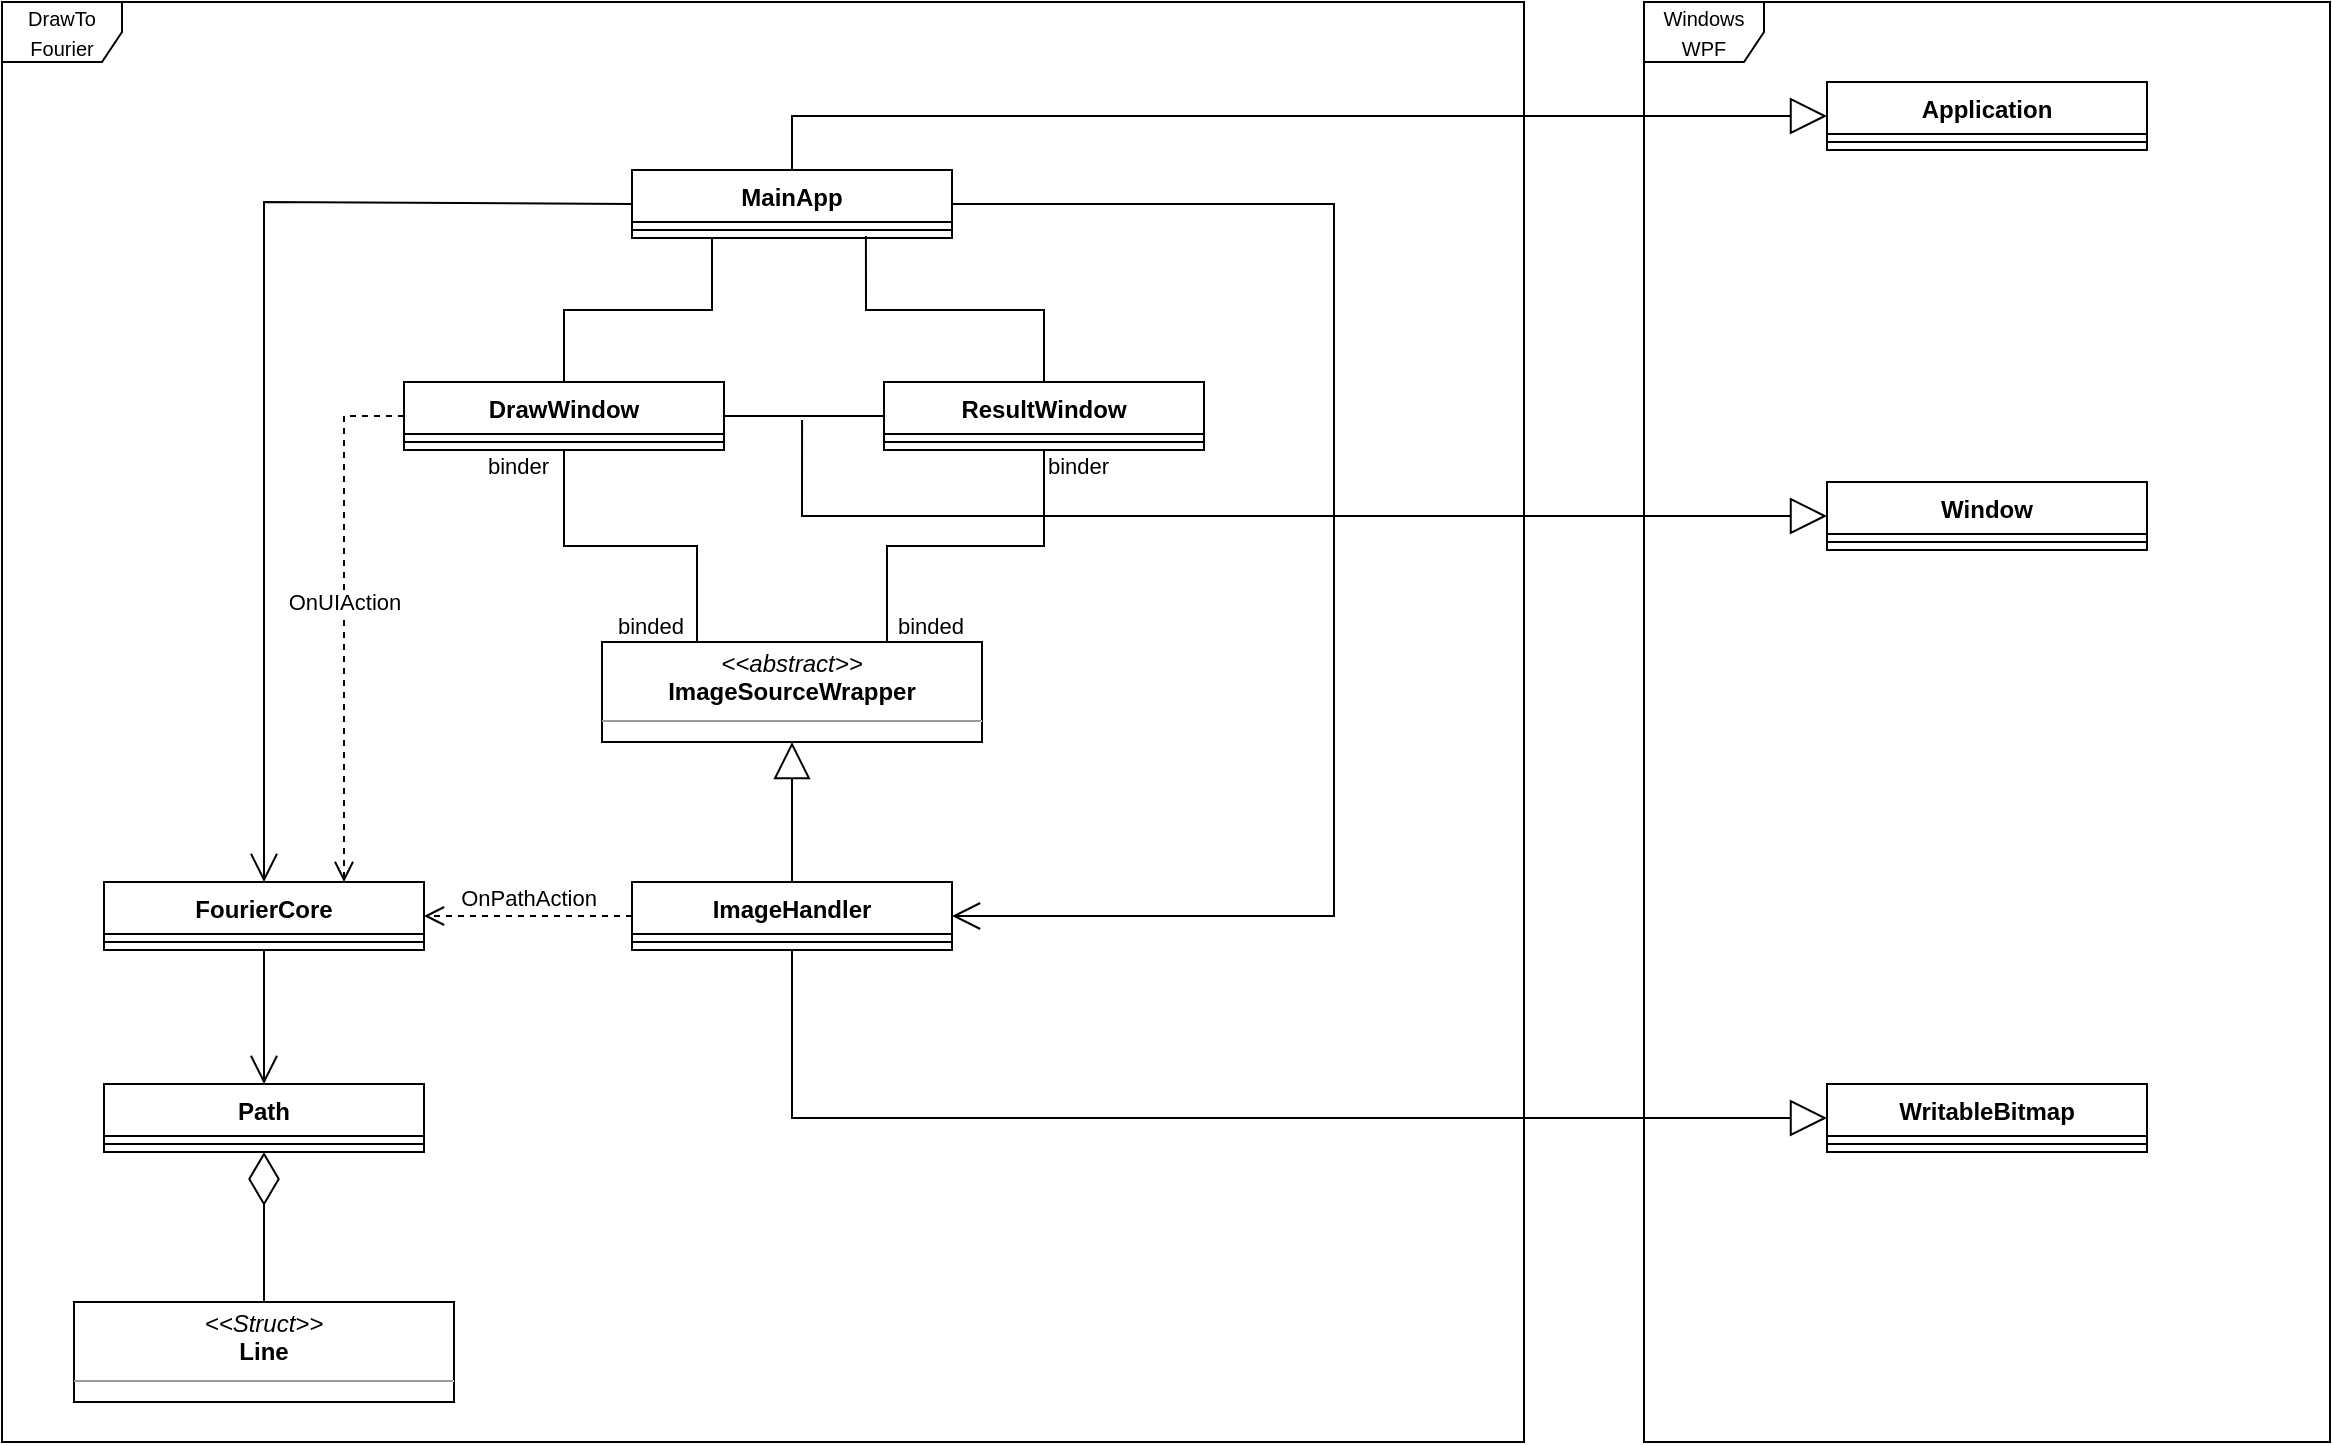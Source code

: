 <mxfile version="16.5.6" type="device"><diagram id="b7dhlGSsSoyOPF42Mapq" name="Page-1"><mxGraphModel dx="1662" dy="762" grid="1" gridSize="10" guides="1" tooltips="1" connect="1" arrows="1" fold="1" page="1" pageScale="1" pageWidth="827" pageHeight="1169" math="0" shadow="0"><root><mxCell id="0"/><mxCell id="1" parent="0"/><mxCell id="WzX_6GQkjEu6LvZIt2I3-20" value="&lt;font style=&quot;font-size: 10px&quot;&gt;Windows WPF&lt;/font&gt;" style="shape=umlFrame;whiteSpace=wrap;html=1;movable=0;resizable=0;rotatable=0;deletable=0;editable=0;connectable=0;" parent="1" vertex="1"><mxGeometry x="830" y="10" width="343" height="720" as="geometry"/></mxCell><mxCell id="WzX_6GQkjEu6LvZIt2I3-19" value="&lt;font style=&quot;font-size: 10px&quot;&gt;DrawTo&lt;br&gt;Fourier&lt;/font&gt;" style="shape=umlFrame;whiteSpace=wrap;html=1;movable=0;resizable=0;rotatable=0;deletable=0;editable=0;connectable=0;" parent="1" vertex="1"><mxGeometry x="9" y="10" width="761" height="720" as="geometry"/></mxCell><mxCell id="AIlLnagHimE1_a8z3MaR-2" value="MainApp" style="swimlane;fontStyle=1;align=center;verticalAlign=top;childLayout=stackLayout;horizontal=1;startSize=26;horizontalStack=0;resizeParent=1;resizeParentMax=0;resizeLast=0;collapsible=1;marginBottom=0;" parent="1" vertex="1"><mxGeometry x="324" y="94" width="160" height="34" as="geometry"/></mxCell><mxCell id="AIlLnagHimE1_a8z3MaR-4" value="" style="line;strokeWidth=1;fillColor=none;align=left;verticalAlign=middle;spacingTop=-1;spacingLeft=3;spacingRight=3;rotatable=0;labelPosition=right;points=[];portConstraint=eastwest;" parent="AIlLnagHimE1_a8z3MaR-2" vertex="1"><mxGeometry y="26" width="160" height="8" as="geometry"/></mxCell><mxCell id="AIlLnagHimE1_a8z3MaR-6" value="DrawWindow" style="swimlane;fontStyle=1;align=center;verticalAlign=top;childLayout=stackLayout;horizontal=1;startSize=26;horizontalStack=0;resizeParent=1;resizeParentMax=0;resizeLast=0;collapsible=1;marginBottom=0;" parent="1" vertex="1"><mxGeometry x="210" y="200" width="160" height="34" as="geometry"/></mxCell><mxCell id="AIlLnagHimE1_a8z3MaR-7" value="" style="line;strokeWidth=1;fillColor=none;align=left;verticalAlign=middle;spacingTop=-1;spacingLeft=3;spacingRight=3;rotatable=0;labelPosition=right;points=[];portConstraint=eastwest;" parent="AIlLnagHimE1_a8z3MaR-6" vertex="1"><mxGeometry y="26" width="160" height="8" as="geometry"/></mxCell><mxCell id="AIlLnagHimE1_a8z3MaR-8" value="ResultWindow" style="swimlane;fontStyle=1;align=center;verticalAlign=top;childLayout=stackLayout;horizontal=1;startSize=26;horizontalStack=0;resizeParent=1;resizeParentMax=0;resizeLast=0;collapsible=1;marginBottom=0;" parent="1" vertex="1"><mxGeometry x="450" y="200" width="160" height="34" as="geometry"/></mxCell><mxCell id="AIlLnagHimE1_a8z3MaR-9" value="" style="line;strokeWidth=1;fillColor=none;align=left;verticalAlign=middle;spacingTop=-1;spacingLeft=3;spacingRight=3;rotatable=0;labelPosition=right;points=[];portConstraint=eastwest;" parent="AIlLnagHimE1_a8z3MaR-8" vertex="1"><mxGeometry y="26" width="160" height="8" as="geometry"/></mxCell><mxCell id="AIlLnagHimE1_a8z3MaR-10" value="" style="endArrow=none;html=1;edgeStyle=orthogonalEdgeStyle;rounded=0;exitX=0.25;exitY=1;exitDx=0;exitDy=0;entryX=0.5;entryY=0;entryDx=0;entryDy=0;" parent="1" source="AIlLnagHimE1_a8z3MaR-2" target="AIlLnagHimE1_a8z3MaR-6" edge="1"><mxGeometry relative="1" as="geometry"><mxPoint x="320" y="210" as="sourcePoint"/><mxPoint x="480" y="210" as="targetPoint"/></mxGeometry></mxCell><mxCell id="AIlLnagHimE1_a8z3MaR-13" value="" style="endArrow=none;html=1;edgeStyle=orthogonalEdgeStyle;rounded=0;exitX=0.731;exitY=0.875;exitDx=0;exitDy=0;exitPerimeter=0;entryX=0.5;entryY=0;entryDx=0;entryDy=0;" parent="1" source="AIlLnagHimE1_a8z3MaR-4" target="AIlLnagHimE1_a8z3MaR-8" edge="1"><mxGeometry relative="1" as="geometry"><mxPoint x="320" y="210" as="sourcePoint"/><mxPoint x="480" y="210" as="targetPoint"/></mxGeometry></mxCell><mxCell id="AIlLnagHimE1_a8z3MaR-16" value="&lt;p style=&quot;margin: 0px ; margin-top: 4px ; text-align: center&quot;&gt;&lt;i&gt;&amp;lt;&amp;lt;abstract&amp;gt;&amp;gt;&lt;/i&gt;&lt;br&gt;&lt;b&gt;ImageSourceWrapper&lt;/b&gt;&lt;/p&gt;&lt;hr size=&quot;1&quot;&gt;&lt;p style=&quot;margin: 0px ; margin-left: 4px&quot;&gt;&lt;br&gt;&lt;/p&gt;" style="verticalAlign=top;align=left;overflow=fill;fontSize=12;fontFamily=Helvetica;html=1;" parent="1" vertex="1"><mxGeometry x="309" y="330" width="190" height="50" as="geometry"/></mxCell><mxCell id="AIlLnagHimE1_a8z3MaR-18" value="" style="endArrow=none;html=1;edgeStyle=orthogonalEdgeStyle;rounded=0;exitX=0.5;exitY=1;exitDx=0;exitDy=0;entryX=0.25;entryY=0;entryDx=0;entryDy=0;" parent="1" source="AIlLnagHimE1_a8z3MaR-6" target="AIlLnagHimE1_a8z3MaR-16" edge="1"><mxGeometry relative="1" as="geometry"><mxPoint x="320" y="300" as="sourcePoint"/><mxPoint x="480" y="300" as="targetPoint"/></mxGeometry></mxCell><mxCell id="AIlLnagHimE1_a8z3MaR-19" value="binder" style="edgeLabel;resizable=0;html=1;align=left;verticalAlign=bottom;" parent="AIlLnagHimE1_a8z3MaR-18" connectable="0" vertex="1"><mxGeometry x="-1" relative="1" as="geometry"><mxPoint x="-40" y="16" as="offset"/></mxGeometry></mxCell><mxCell id="AIlLnagHimE1_a8z3MaR-20" value="binded" style="edgeLabel;resizable=0;html=1;align=right;verticalAlign=bottom;" parent="AIlLnagHimE1_a8z3MaR-18" connectable="0" vertex="1"><mxGeometry x="1" relative="1" as="geometry"><mxPoint x="-6" as="offset"/></mxGeometry></mxCell><mxCell id="AIlLnagHimE1_a8z3MaR-21" value="" style="endArrow=none;html=1;edgeStyle=orthogonalEdgeStyle;rounded=0;exitX=0.5;exitY=1;exitDx=0;exitDy=0;entryX=0.75;entryY=0;entryDx=0;entryDy=0;" parent="1" source="AIlLnagHimE1_a8z3MaR-8" target="AIlLnagHimE1_a8z3MaR-16" edge="1"><mxGeometry relative="1" as="geometry"><mxPoint x="560" y="300" as="sourcePoint"/><mxPoint x="626.5" y="406" as="targetPoint"/></mxGeometry></mxCell><mxCell id="AIlLnagHimE1_a8z3MaR-22" value="binder" style="edgeLabel;resizable=0;html=1;align=left;verticalAlign=bottom;" parent="AIlLnagHimE1_a8z3MaR-21" connectable="0" vertex="1"><mxGeometry x="-1" relative="1" as="geometry"><mxPoint y="16" as="offset"/></mxGeometry></mxCell><mxCell id="AIlLnagHimE1_a8z3MaR-23" value="binded" style="edgeLabel;resizable=0;html=1;align=right;verticalAlign=bottom;" parent="AIlLnagHimE1_a8z3MaR-21" connectable="0" vertex="1"><mxGeometry x="1" relative="1" as="geometry"><mxPoint x="39" as="offset"/></mxGeometry></mxCell><mxCell id="AIlLnagHimE1_a8z3MaR-31" value="FourierCore" style="swimlane;fontStyle=1;align=center;verticalAlign=top;childLayout=stackLayout;horizontal=1;startSize=26;horizontalStack=0;resizeParent=1;resizeParentMax=0;resizeLast=0;collapsible=1;marginBottom=0;" parent="1" vertex="1"><mxGeometry x="60" y="450" width="160" height="34" as="geometry"/></mxCell><mxCell id="AIlLnagHimE1_a8z3MaR-32" value="" style="line;strokeWidth=1;fillColor=none;align=left;verticalAlign=middle;spacingTop=-1;spacingLeft=3;spacingRight=3;rotatable=0;labelPosition=right;points=[];portConstraint=eastwest;" parent="AIlLnagHimE1_a8z3MaR-31" vertex="1"><mxGeometry y="26" width="160" height="8" as="geometry"/></mxCell><mxCell id="AIlLnagHimE1_a8z3MaR-33" value="" style="endArrow=open;endFill=1;endSize=12;html=1;rounded=0;exitX=0;exitY=0.5;exitDx=0;exitDy=0;entryX=0.5;entryY=0;entryDx=0;entryDy=0;" parent="1" source="AIlLnagHimE1_a8z3MaR-2" target="AIlLnagHimE1_a8z3MaR-31" edge="1"><mxGeometry width="160" relative="1" as="geometry"><mxPoint x="320" y="310" as="sourcePoint"/><mxPoint x="480" y="310" as="targetPoint"/><Array as="points"><mxPoint x="140" y="110"/></Array></mxGeometry></mxCell><mxCell id="WzX_6GQkjEu6LvZIt2I3-1" value="" style="endArrow=open;endFill=1;endSize=12;html=1;rounded=0;exitX=1;exitY=0.5;exitDx=0;exitDy=0;entryX=1;entryY=0.5;entryDx=0;entryDy=0;" parent="1" source="AIlLnagHimE1_a8z3MaR-2" target="WzX_6GQkjEu6LvZIt2I3-12" edge="1"><mxGeometry width="160" relative="1" as="geometry"><mxPoint x="429" y="57" as="sourcePoint"/><mxPoint x="484" y="467" as="targetPoint"/><Array as="points"><mxPoint x="675" y="111"/><mxPoint x="675" y="467"/></Array></mxGeometry></mxCell><mxCell id="WzX_6GQkjEu6LvZIt2I3-2" value="Path" style="swimlane;fontStyle=1;align=center;verticalAlign=top;childLayout=stackLayout;horizontal=1;startSize=26;horizontalStack=0;resizeParent=1;resizeParentMax=0;resizeLast=0;collapsible=1;marginBottom=0;" parent="1" vertex="1"><mxGeometry x="60" y="551" width="160" height="34" as="geometry"/></mxCell><mxCell id="WzX_6GQkjEu6LvZIt2I3-3" value="" style="line;strokeWidth=1;fillColor=none;align=left;verticalAlign=middle;spacingTop=-1;spacingLeft=3;spacingRight=3;rotatable=0;labelPosition=right;points=[];portConstraint=eastwest;" parent="WzX_6GQkjEu6LvZIt2I3-2" vertex="1"><mxGeometry y="26" width="160" height="8" as="geometry"/></mxCell><mxCell id="WzX_6GQkjEu6LvZIt2I3-5" value="" style="endArrow=open;endFill=1;endSize=12;html=1;rounded=0;exitX=0.5;exitY=1;exitDx=0;exitDy=0;entryX=0.5;entryY=0;entryDx=0;entryDy=0;" parent="1" source="AIlLnagHimE1_a8z3MaR-31" target="WzX_6GQkjEu6LvZIt2I3-2" edge="1"><mxGeometry width="160" relative="1" as="geometry"><mxPoint x="280" y="630" as="sourcePoint"/><mxPoint x="440" y="630" as="targetPoint"/></mxGeometry></mxCell><mxCell id="WzX_6GQkjEu6LvZIt2I3-6" value="" style="endArrow=diamondThin;endFill=0;endSize=24;html=1;rounded=0;entryX=0.5;entryY=1;entryDx=0;entryDy=0;exitX=0.5;exitY=0;exitDx=0;exitDy=0;" parent="1" source="WzX_6GQkjEu6LvZIt2I3-9" target="WzX_6GQkjEu6LvZIt2I3-2" edge="1"><mxGeometry width="160" relative="1" as="geometry"><mxPoint x="324" y="568" as="sourcePoint"/><mxPoint x="499" y="585" as="targetPoint"/></mxGeometry></mxCell><mxCell id="WzX_6GQkjEu6LvZIt2I3-9" value="&lt;p style=&quot;margin: 0px ; margin-top: 4px ; text-align: center&quot;&gt;&lt;i&gt;&amp;lt;&amp;lt;Struct&amp;gt;&amp;gt;&lt;/i&gt;&lt;br&gt;&lt;b&gt;Line&lt;/b&gt;&lt;/p&gt;&lt;hr size=&quot;1&quot;&gt;&lt;p style=&quot;margin: 0px ; margin-left: 4px&quot;&gt;&lt;br&gt;&lt;/p&gt;" style="verticalAlign=top;align=left;overflow=fill;fontSize=12;fontFamily=Helvetica;html=1;" parent="1" vertex="1"><mxGeometry x="45" y="660" width="190" height="50" as="geometry"/></mxCell><mxCell id="WzX_6GQkjEu6LvZIt2I3-12" value="ImageHandler" style="swimlane;fontStyle=1;align=center;verticalAlign=top;childLayout=stackLayout;horizontal=1;startSize=26;horizontalStack=0;resizeParent=1;resizeParentMax=0;resizeLast=0;collapsible=1;marginBottom=0;" parent="1" vertex="1"><mxGeometry x="324" y="450" width="160" height="34" as="geometry"/></mxCell><mxCell id="WzX_6GQkjEu6LvZIt2I3-13" value="" style="line;strokeWidth=1;fillColor=none;align=left;verticalAlign=middle;spacingTop=-1;spacingLeft=3;spacingRight=3;rotatable=0;labelPosition=right;points=[];portConstraint=eastwest;" parent="WzX_6GQkjEu6LvZIt2I3-12" vertex="1"><mxGeometry y="26" width="160" height="8" as="geometry"/></mxCell><mxCell id="WzX_6GQkjEu6LvZIt2I3-14" value="" style="endArrow=block;endSize=16;endFill=0;html=1;rounded=0;exitX=0.5;exitY=1;exitDx=0;exitDy=0;entryX=0;entryY=0.5;entryDx=0;entryDy=0;" parent="1" source="WzX_6GQkjEu6LvZIt2I3-12" target="WzX_6GQkjEu6LvZIt2I3-15" edge="1"><mxGeometry x="0.21" y="96" width="160" relative="1" as="geometry"><mxPoint x="510" y="640" as="sourcePoint"/><mxPoint x="800" y="610" as="targetPoint"/><Array as="points"><mxPoint x="404" y="568"/></Array><mxPoint as="offset"/></mxGeometry></mxCell><mxCell id="WzX_6GQkjEu6LvZIt2I3-15" value="WritableBitmap" style="swimlane;fontStyle=1;align=center;verticalAlign=top;childLayout=stackLayout;horizontal=1;startSize=26;horizontalStack=0;resizeParent=1;resizeParentMax=0;resizeLast=0;collapsible=1;marginBottom=0;" parent="1" vertex="1"><mxGeometry x="921.5" y="551" width="160" height="34" as="geometry"/></mxCell><mxCell id="WzX_6GQkjEu6LvZIt2I3-16" value="" style="line;strokeWidth=1;fillColor=none;align=left;verticalAlign=middle;spacingTop=-1;spacingLeft=3;spacingRight=3;rotatable=0;labelPosition=right;points=[];portConstraint=eastwest;" parent="WzX_6GQkjEu6LvZIt2I3-15" vertex="1"><mxGeometry y="26" width="160" height="8" as="geometry"/></mxCell><mxCell id="WzX_6GQkjEu6LvZIt2I3-21" value="Application" style="swimlane;fontStyle=1;align=center;verticalAlign=top;childLayout=stackLayout;horizontal=1;startSize=26;horizontalStack=0;resizeParent=1;resizeParentMax=0;resizeLast=0;collapsible=1;marginBottom=0;" parent="1" vertex="1"><mxGeometry x="921.5" y="50" width="160" height="34" as="geometry"/></mxCell><mxCell id="WzX_6GQkjEu6LvZIt2I3-22" value="" style="line;strokeWidth=1;fillColor=none;align=left;verticalAlign=middle;spacingTop=-1;spacingLeft=3;spacingRight=3;rotatable=0;labelPosition=right;points=[];portConstraint=eastwest;" parent="WzX_6GQkjEu6LvZIt2I3-21" vertex="1"><mxGeometry y="26" width="160" height="8" as="geometry"/></mxCell><mxCell id="WzX_6GQkjEu6LvZIt2I3-23" value="" style="endArrow=block;endSize=16;endFill=0;html=1;rounded=0;exitX=0.5;exitY=0;exitDx=0;exitDy=0;entryX=0;entryY=0.5;entryDx=0;entryDy=0;" parent="1" source="AIlLnagHimE1_a8z3MaR-2" target="WzX_6GQkjEu6LvZIt2I3-21" edge="1"><mxGeometry x="0.21" y="96" width="160" relative="1" as="geometry"><mxPoint x="414" y="494" as="sourcePoint"/><mxPoint x="931.5" y="578" as="targetPoint"/><Array as="points"><mxPoint x="404" y="67"/></Array><mxPoint as="offset"/></mxGeometry></mxCell><mxCell id="WzX_6GQkjEu6LvZIt2I3-24" value="Window" style="swimlane;fontStyle=1;align=center;verticalAlign=top;childLayout=stackLayout;horizontal=1;startSize=26;horizontalStack=0;resizeParent=1;resizeParentMax=0;resizeLast=0;collapsible=1;marginBottom=0;" parent="1" vertex="1"><mxGeometry x="921.5" y="250" width="160" height="34" as="geometry"/></mxCell><mxCell id="WzX_6GQkjEu6LvZIt2I3-25" value="" style="line;strokeWidth=1;fillColor=none;align=left;verticalAlign=middle;spacingTop=-1;spacingLeft=3;spacingRight=3;rotatable=0;labelPosition=right;points=[];portConstraint=eastwest;" parent="WzX_6GQkjEu6LvZIt2I3-24" vertex="1"><mxGeometry y="26" width="160" height="8" as="geometry"/></mxCell><mxCell id="WzX_6GQkjEu6LvZIt2I3-30" value="" style="endArrow=block;endSize=16;endFill=0;html=1;rounded=0;fontSize=10;exitX=0.488;exitY=0.75;exitDx=0;exitDy=0;exitPerimeter=0;entryX=0;entryY=0.5;entryDx=0;entryDy=0;" parent="1" source="WzX_6GQkjEu6LvZIt2I3-31" target="WzX_6GQkjEu6LvZIt2I3-24" edge="1"><mxGeometry width="160" relative="1" as="geometry"><mxPoint x="410" y="240" as="sourcePoint"/><mxPoint x="700" y="340" as="targetPoint"/><Array as="points"><mxPoint x="409" y="267"/></Array></mxGeometry></mxCell><mxCell id="WzX_6GQkjEu6LvZIt2I3-31" value="" style="line;strokeWidth=1;fillColor=none;align=left;verticalAlign=middle;spacingTop=-1;spacingLeft=3;spacingRight=3;rotatable=0;labelPosition=right;points=[];portConstraint=eastwest;fontSize=10;" parent="1" vertex="1"><mxGeometry x="370" y="213" width="80" height="8" as="geometry"/></mxCell><mxCell id="I1N_5xR8JxDx6cJkuGhs-1" value="" style="endArrow=block;endSize=16;endFill=0;html=1;rounded=0;exitX=0.5;exitY=0;exitDx=0;exitDy=0;entryX=0.5;entryY=1;entryDx=0;entryDy=0;" parent="1" source="WzX_6GQkjEu6LvZIt2I3-12" target="AIlLnagHimE1_a8z3MaR-16" edge="1"><mxGeometry width="160" relative="1" as="geometry"><mxPoint x="750" y="390" as="sourcePoint"/><mxPoint x="910" y="390" as="targetPoint"/></mxGeometry></mxCell><mxCell id="y9c-vLmgtL9Xo1zkg2hd-4" value="OnUIAction" style="html=1;verticalAlign=bottom;endArrow=open;dashed=1;endSize=8;rounded=0;entryX=0.75;entryY=0;entryDx=0;entryDy=0;exitX=0;exitY=0.5;exitDx=0;exitDy=0;" edge="1" parent="1" source="AIlLnagHimE1_a8z3MaR-6" target="AIlLnagHimE1_a8z3MaR-31"><mxGeometry relative="1" as="geometry"><mxPoint x="360" y="550" as="sourcePoint"/><mxPoint x="280" y="550" as="targetPoint"/><Array as="points"><mxPoint x="180" y="217"/></Array></mxGeometry></mxCell><mxCell id="y9c-vLmgtL9Xo1zkg2hd-5" value="OnPathAction" style="html=1;verticalAlign=bottom;endArrow=open;dashed=1;endSize=8;rounded=0;entryX=1;entryY=0.5;entryDx=0;entryDy=0;exitX=0;exitY=0.5;exitDx=0;exitDy=0;" edge="1" parent="1" source="WzX_6GQkjEu6LvZIt2I3-12" target="AIlLnagHimE1_a8z3MaR-31"><mxGeometry relative="1" as="geometry"><mxPoint x="389" y="640" as="sourcePoint"/><mxPoint x="309" y="640" as="targetPoint"/></mxGeometry></mxCell></root></mxGraphModel></diagram></mxfile>